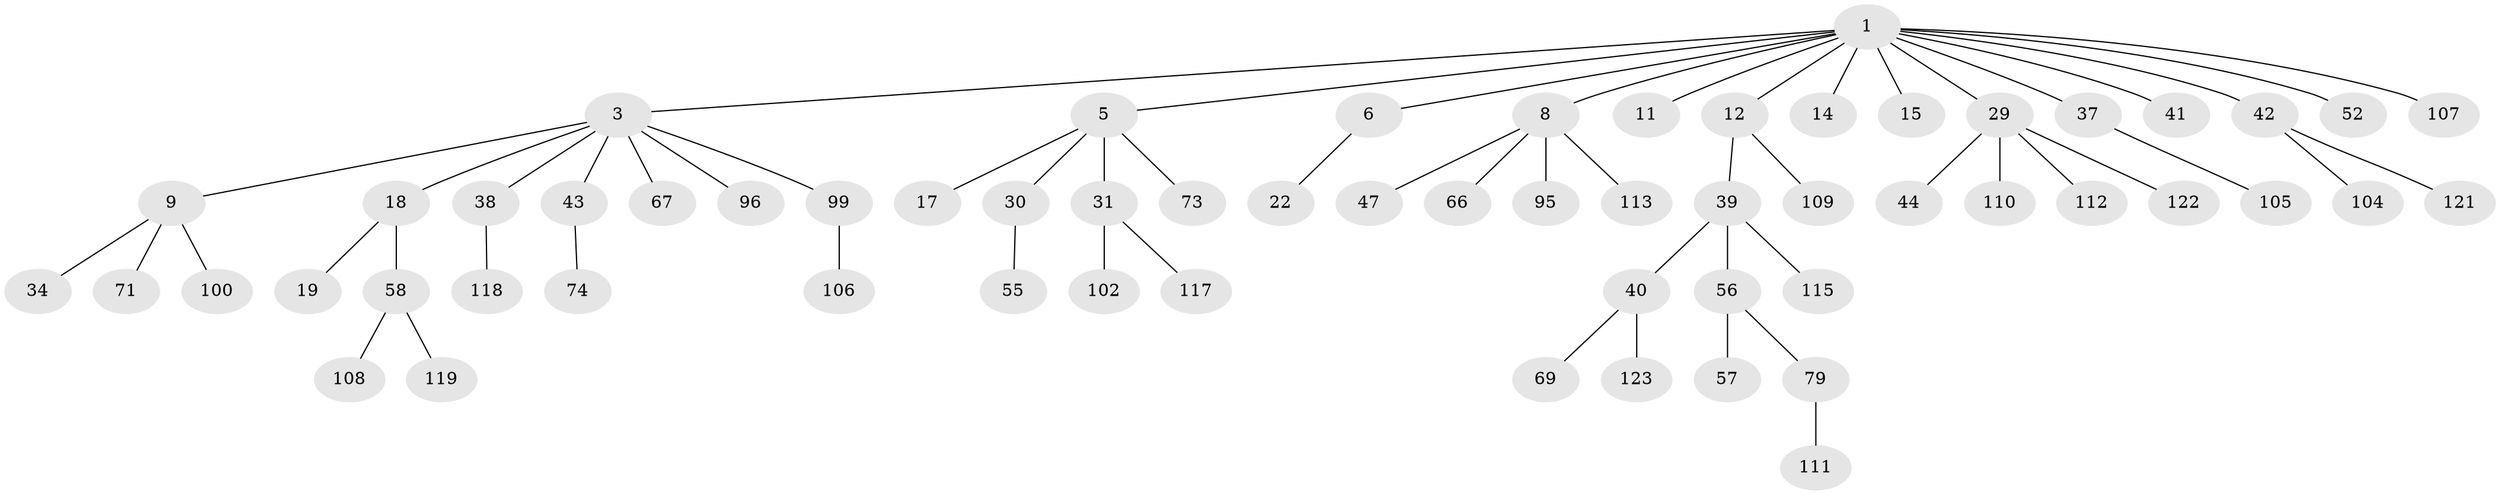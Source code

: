 // original degree distribution, {7: 0.008130081300813009, 4: 0.08943089430894309, 6: 0.016260162601626018, 5: 0.024390243902439025, 2: 0.1951219512195122, 3: 0.14634146341463414, 1: 0.5203252032520326}
// Generated by graph-tools (version 1.1) at 2025/15/03/09/25 04:15:22]
// undirected, 61 vertices, 60 edges
graph export_dot {
graph [start="1"]
  node [color=gray90,style=filled];
  1 [super="+2+4+10"];
  3 [super="+7+87+21"];
  5 [super="+16"];
  6;
  8 [super="+23+78+46"];
  9 [super="+24+75"];
  11 [super="+32+26"];
  12 [super="+86+51"];
  14 [super="+84"];
  15;
  17 [super="+61"];
  18 [super="+50"];
  19 [super="+28+53"];
  22;
  29 [super="+83+59"];
  30 [super="+36+97"];
  31 [super="+93"];
  34;
  37;
  38 [super="+48+63+64"];
  39 [super="+49"];
  40;
  41;
  42 [super="+103+82"];
  43 [super="+45"];
  44;
  47 [super="+114+62+85"];
  52;
  55;
  56 [super="+76"];
  57;
  58 [super="+72"];
  66;
  67 [super="+77+120"];
  69;
  71 [super="+80"];
  73;
  74;
  79;
  95;
  96;
  99;
  100;
  102;
  104;
  105;
  106;
  107;
  108;
  109;
  110 [super="+116"];
  111;
  112;
  113;
  115;
  117;
  118;
  119;
  121;
  122;
  123;
  1 -- 3;
  1 -- 11;
  1 -- 37;
  1 -- 52;
  1 -- 8;
  1 -- 12;
  1 -- 14;
  1 -- 5;
  1 -- 6;
  1 -- 41;
  1 -- 42;
  1 -- 15;
  1 -- 107;
  1 -- 29;
  3 -- 9;
  3 -- 43;
  3 -- 99;
  3 -- 67;
  3 -- 18;
  3 -- 96;
  3 -- 38;
  5 -- 17;
  5 -- 30;
  5 -- 31;
  5 -- 73;
  6 -- 22;
  8 -- 95;
  8 -- 66;
  8 -- 47;
  8 -- 113;
  9 -- 71;
  9 -- 34;
  9 -- 100;
  12 -- 39;
  12 -- 109;
  18 -- 19;
  18 -- 58;
  29 -- 44;
  29 -- 112;
  29 -- 122;
  29 -- 110;
  30 -- 55;
  31 -- 117;
  31 -- 102;
  37 -- 105;
  38 -- 118;
  39 -- 40;
  39 -- 56;
  39 -- 115;
  40 -- 69;
  40 -- 123;
  42 -- 104;
  42 -- 121;
  43 -- 74;
  56 -- 57;
  56 -- 79;
  58 -- 108;
  58 -- 119;
  79 -- 111;
  99 -- 106;
}
